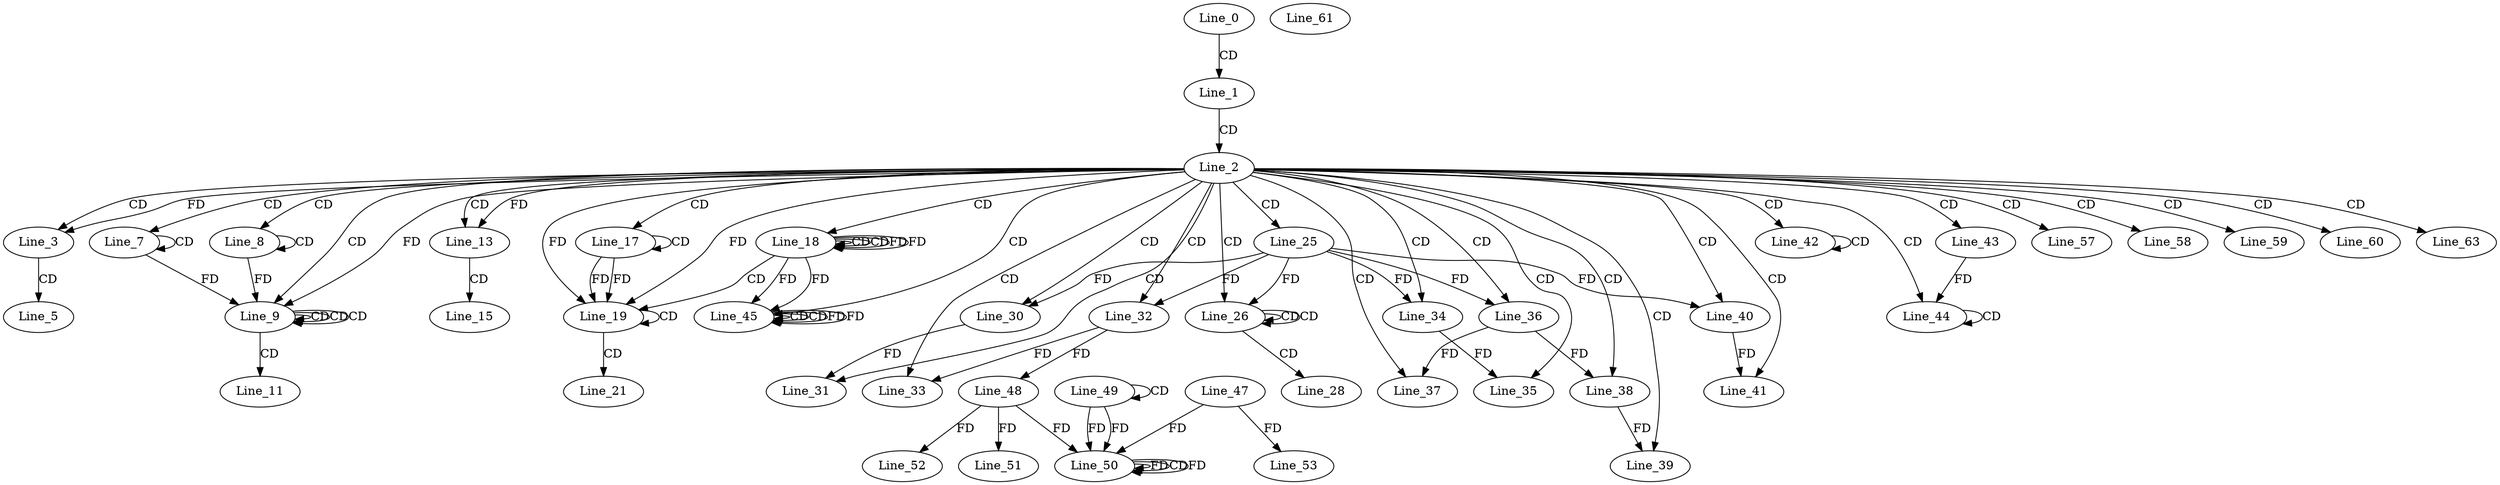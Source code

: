 digraph G {
  Line_0;
  Line_1;
  Line_2;
  Line_3;
  Line_3;
  Line_5;
  Line_7;
  Line_7;
  Line_8;
  Line_8;
  Line_9;
  Line_9;
  Line_9;
  Line_9;
  Line_9;
  Line_9;
  Line_9;
  Line_11;
  Line_13;
  Line_13;
  Line_13;
  Line_15;
  Line_17;
  Line_17;
  Line_18;
  Line_18;
  Line_18;
  Line_19;
  Line_19;
  Line_21;
  Line_25;
  Line_26;
  Line_26;
  Line_26;
  Line_28;
  Line_30;
  Line_30;
  Line_31;
  Line_32;
  Line_32;
  Line_33;
  Line_34;
  Line_34;
  Line_35;
  Line_36;
  Line_36;
  Line_37;
  Line_38;
  Line_38;
  Line_39;
  Line_40;
  Line_40;
  Line_41;
  Line_42;
  Line_42;
  Line_43;
  Line_44;
  Line_44;
  Line_45;
  Line_45;
  Line_45;
  Line_48;
  Line_49;
  Line_49;
  Line_50;
  Line_50;
  Line_47;
  Line_50;
  Line_50;
  Line_48;
  Line_51;
  Line_52;
  Line_53;
  Line_57;
  Line_58;
  Line_59;
  Line_60;
  Line_60;
  Line_61;
  Line_63;
  Line_0 -> Line_1 [ label="CD" ];
  Line_1 -> Line_2 [ label="CD" ];
  Line_2 -> Line_3 [ label="CD" ];
  Line_2 -> Line_3 [ label="FD" ];
  Line_3 -> Line_5 [ label="CD" ];
  Line_2 -> Line_7 [ label="CD" ];
  Line_7 -> Line_7 [ label="CD" ];
  Line_2 -> Line_8 [ label="CD" ];
  Line_8 -> Line_8 [ label="CD" ];
  Line_2 -> Line_9 [ label="CD" ];
  Line_9 -> Line_9 [ label="CD" ];
  Line_2 -> Line_9 [ label="FD" ];
  Line_7 -> Line_9 [ label="FD" ];
  Line_9 -> Line_9 [ label="CD" ];
  Line_8 -> Line_9 [ label="FD" ];
  Line_9 -> Line_9 [ label="CD" ];
  Line_9 -> Line_11 [ label="CD" ];
  Line_2 -> Line_13 [ label="CD" ];
  Line_2 -> Line_13 [ label="FD" ];
  Line_13 -> Line_15 [ label="CD" ];
  Line_2 -> Line_17 [ label="CD" ];
  Line_17 -> Line_17 [ label="CD" ];
  Line_2 -> Line_18 [ label="CD" ];
  Line_18 -> Line_18 [ label="CD" ];
  Line_18 -> Line_18 [ label="CD" ];
  Line_18 -> Line_18 [ label="FD" ];
  Line_18 -> Line_19 [ label="CD" ];
  Line_17 -> Line_19 [ label="FD" ];
  Line_2 -> Line_19 [ label="FD" ];
  Line_19 -> Line_19 [ label="CD" ];
  Line_17 -> Line_19 [ label="FD" ];
  Line_2 -> Line_19 [ label="FD" ];
  Line_19 -> Line_21 [ label="CD" ];
  Line_2 -> Line_25 [ label="CD" ];
  Line_2 -> Line_26 [ label="CD" ];
  Line_26 -> Line_26 [ label="CD" ];
  Line_26 -> Line_26 [ label="CD" ];
  Line_25 -> Line_26 [ label="FD" ];
  Line_26 -> Line_28 [ label="CD" ];
  Line_2 -> Line_30 [ label="CD" ];
  Line_25 -> Line_30 [ label="FD" ];
  Line_2 -> Line_31 [ label="CD" ];
  Line_30 -> Line_31 [ label="FD" ];
  Line_2 -> Line_32 [ label="CD" ];
  Line_25 -> Line_32 [ label="FD" ];
  Line_2 -> Line_33 [ label="CD" ];
  Line_32 -> Line_33 [ label="FD" ];
  Line_2 -> Line_34 [ label="CD" ];
  Line_25 -> Line_34 [ label="FD" ];
  Line_2 -> Line_35 [ label="CD" ];
  Line_34 -> Line_35 [ label="FD" ];
  Line_2 -> Line_36 [ label="CD" ];
  Line_25 -> Line_36 [ label="FD" ];
  Line_2 -> Line_37 [ label="CD" ];
  Line_36 -> Line_37 [ label="FD" ];
  Line_2 -> Line_38 [ label="CD" ];
  Line_36 -> Line_38 [ label="FD" ];
  Line_2 -> Line_39 [ label="CD" ];
  Line_38 -> Line_39 [ label="FD" ];
  Line_2 -> Line_40 [ label="CD" ];
  Line_25 -> Line_40 [ label="FD" ];
  Line_2 -> Line_41 [ label="CD" ];
  Line_40 -> Line_41 [ label="FD" ];
  Line_2 -> Line_42 [ label="CD" ];
  Line_42 -> Line_42 [ label="CD" ];
  Line_2 -> Line_43 [ label="CD" ];
  Line_2 -> Line_44 [ label="CD" ];
  Line_44 -> Line_44 [ label="CD" ];
  Line_43 -> Line_44 [ label="FD" ];
  Line_2 -> Line_45 [ label="CD" ];
  Line_45 -> Line_45 [ label="CD" ];
  Line_18 -> Line_45 [ label="FD" ];
  Line_45 -> Line_45 [ label="CD" ];
  Line_45 -> Line_45 [ label="FD" ];
  Line_18 -> Line_45 [ label="FD" ];
  Line_32 -> Line_48 [ label="FD" ];
  Line_49 -> Line_49 [ label="CD" ];
  Line_50 -> Line_50 [ label="FD" ];
  Line_49 -> Line_50 [ label="FD" ];
  Line_47 -> Line_50 [ label="FD" ];
  Line_50 -> Line_50 [ label="CD" ];
  Line_48 -> Line_50 [ label="FD" ];
  Line_50 -> Line_50 [ label="FD" ];
  Line_49 -> Line_50 [ label="FD" ];
  Line_48 -> Line_51 [ label="FD" ];
  Line_48 -> Line_52 [ label="FD" ];
  Line_47 -> Line_53 [ label="FD" ];
  Line_2 -> Line_57 [ label="CD" ];
  Line_2 -> Line_58 [ label="CD" ];
  Line_2 -> Line_59 [ label="CD" ];
  Line_2 -> Line_60 [ label="CD" ];
  Line_2 -> Line_63 [ label="CD" ];
  Line_18 -> Line_18 [ label="FD" ];
  Line_45 -> Line_45 [ label="FD" ];
}
